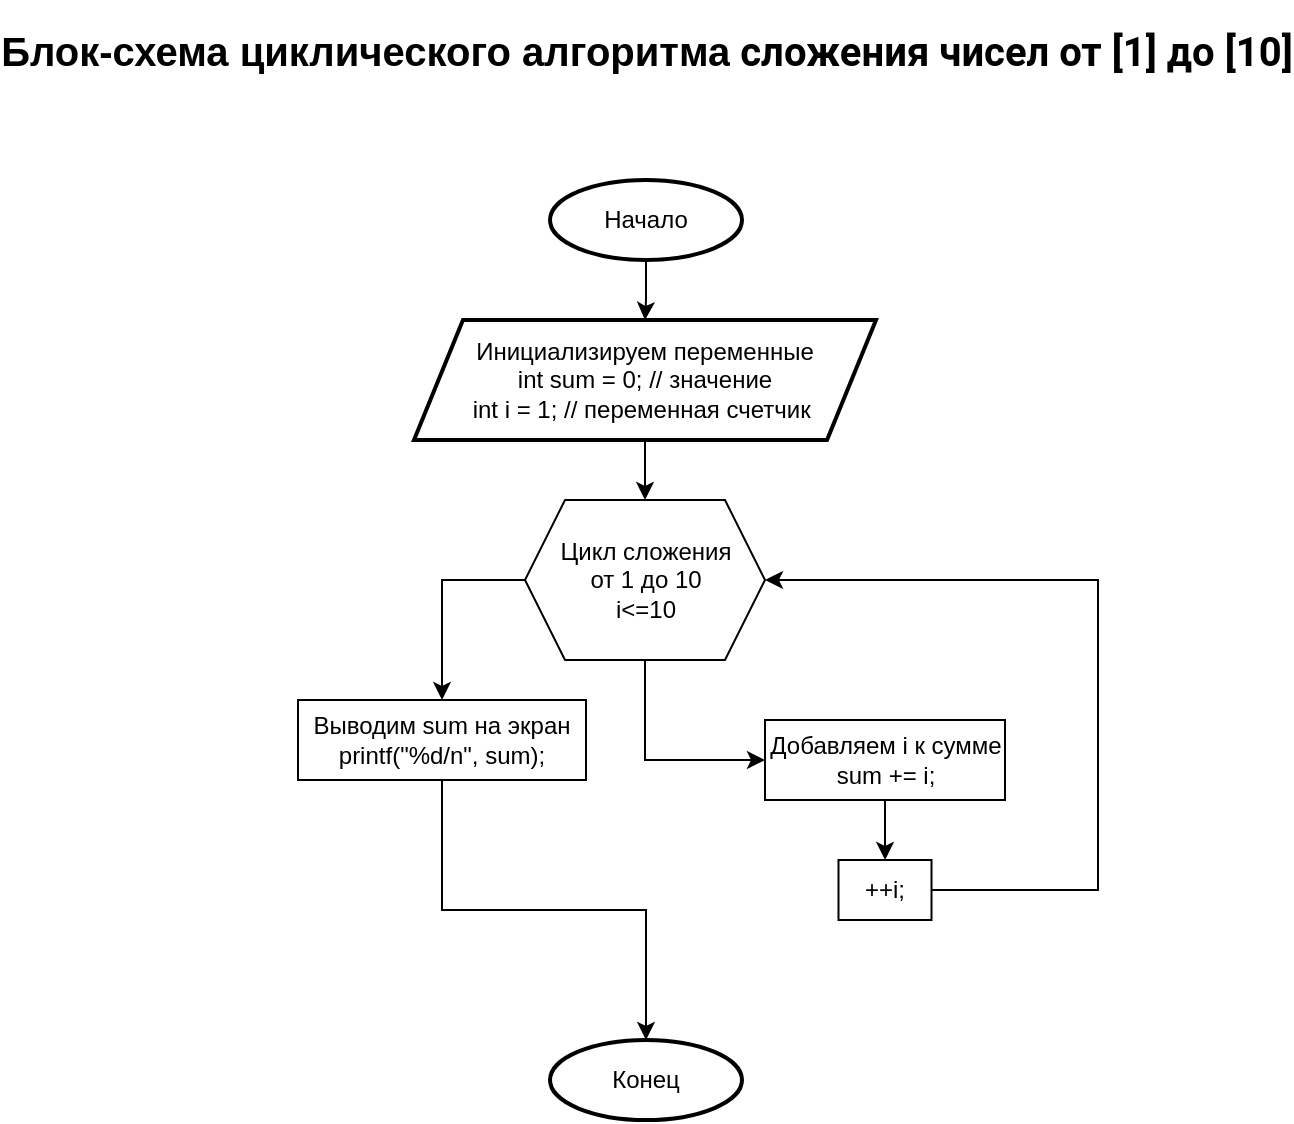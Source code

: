 <mxfile version="13.7.8" type="device"><diagram id="BnAmyK-QYVA4MbCMkmu1" name="Страница 1"><mxGraphModel dx="1673" dy="995" grid="1" gridSize="10" guides="1" tooltips="1" connect="1" arrows="1" fold="1" page="1" pageScale="1" pageWidth="827" pageHeight="1169" math="0" shadow="0"><root><mxCell id="0"/><mxCell id="1" parent="0"/><mxCell id="_y0aHCB3Dxn3VDoPfe80-2" value="&lt;font style=&quot;font-size: 20px ; background-color: rgb(255 , 255 , 255)&quot;&gt;Блок-схема циклического алгоритма&lt;/font&gt;&lt;span style=&quot;font-size: 20px ; background-color: rgb(255 , 255 , 255) ; font-family: &amp;#34;roboto&amp;#34; , &amp;#34;san francisco&amp;#34; , &amp;#34;helvetica neue&amp;#34; , &amp;#34;helvetica&amp;#34; , &amp;#34;arial&amp;#34;&quot;&gt; сложения чисел от [1] до [10]&lt;/span&gt;" style="text;strokeColor=none;fillColor=none;html=1;fontSize=24;fontStyle=1;verticalAlign=middle;align=center;" vertex="1" parent="1"><mxGeometry x="167" y="40" width="494" height="50" as="geometry"/></mxCell><mxCell id="_y0aHCB3Dxn3VDoPfe80-21" style="edgeStyle=orthogonalEdgeStyle;rounded=0;orthogonalLoop=1;jettySize=auto;html=1;entryX=0.5;entryY=0;entryDx=0;entryDy=0;" edge="1" parent="1" source="_y0aHCB3Dxn3VDoPfe80-4" target="_y0aHCB3Dxn3VDoPfe80-6"><mxGeometry relative="1" as="geometry"/></mxCell><mxCell id="_y0aHCB3Dxn3VDoPfe80-4" value="Начало" style="strokeWidth=2;html=1;shape=mxgraph.flowchart.start_1;whiteSpace=wrap;" vertex="1" parent="1"><mxGeometry x="366" y="130" width="96" height="40" as="geometry"/></mxCell><mxCell id="_y0aHCB3Dxn3VDoPfe80-5" value="Конец" style="strokeWidth=2;html=1;shape=mxgraph.flowchart.start_1;whiteSpace=wrap;" vertex="1" parent="1"><mxGeometry x="366" y="560" width="96" height="40" as="geometry"/></mxCell><mxCell id="_y0aHCB3Dxn3VDoPfe80-22" value="" style="edgeStyle=orthogonalEdgeStyle;rounded=0;orthogonalLoop=1;jettySize=auto;html=1;" edge="1" parent="1" source="_y0aHCB3Dxn3VDoPfe80-6" target="_y0aHCB3Dxn3VDoPfe80-11"><mxGeometry relative="1" as="geometry"/></mxCell><mxCell id="_y0aHCB3Dxn3VDoPfe80-6" value="Инициализируем переменные&lt;br&gt;int sum = 0; // значение&lt;br&gt;int i = 1; // переменная счетчик&amp;nbsp;" style="shape=parallelogram;html=1;strokeWidth=2;perimeter=parallelogramPerimeter;whiteSpace=wrap;rounded=1;arcSize=0;size=0.106;" vertex="1" parent="1"><mxGeometry x="298" y="200" width="231" height="60" as="geometry"/></mxCell><mxCell id="_y0aHCB3Dxn3VDoPfe80-17" style="edgeStyle=orthogonalEdgeStyle;rounded=0;orthogonalLoop=1;jettySize=auto;html=1;entryX=0;entryY=0.5;entryDx=0;entryDy=0;" edge="1" parent="1" source="_y0aHCB3Dxn3VDoPfe80-11" target="_y0aHCB3Dxn3VDoPfe80-12"><mxGeometry relative="1" as="geometry"/></mxCell><mxCell id="_y0aHCB3Dxn3VDoPfe80-24" style="edgeStyle=orthogonalEdgeStyle;rounded=0;orthogonalLoop=1;jettySize=auto;html=1;entryX=0.5;entryY=0;entryDx=0;entryDy=0;" edge="1" parent="1" source="_y0aHCB3Dxn3VDoPfe80-11" target="_y0aHCB3Dxn3VDoPfe80-18"><mxGeometry relative="1" as="geometry"><mxPoint x="310" y="390" as="targetPoint"/><Array as="points"><mxPoint x="312" y="330"/></Array></mxGeometry></mxCell><mxCell id="_y0aHCB3Dxn3VDoPfe80-11" value="Цикл сложения &lt;br&gt;от 1 до 10&lt;br&gt;i&amp;lt;=10" style="shape=hexagon;perimeter=hexagonPerimeter2;whiteSpace=wrap;html=1;fixedSize=1;fillColor=none;" vertex="1" parent="1"><mxGeometry x="353.5" y="290" width="120" height="80" as="geometry"/></mxCell><mxCell id="_y0aHCB3Dxn3VDoPfe80-15" value="" style="edgeStyle=orthogonalEdgeStyle;rounded=0;orthogonalLoop=1;jettySize=auto;html=1;" edge="1" parent="1" source="_y0aHCB3Dxn3VDoPfe80-12" target="_y0aHCB3Dxn3VDoPfe80-13"><mxGeometry relative="1" as="geometry"/></mxCell><mxCell id="_y0aHCB3Dxn3VDoPfe80-12" value="Добавляем i к сумме&lt;br&gt;sum += i;" style="rounded=0;whiteSpace=wrap;html=1;" vertex="1" parent="1"><mxGeometry x="473.5" y="400" width="120" height="40" as="geometry"/></mxCell><mxCell id="_y0aHCB3Dxn3VDoPfe80-16" style="edgeStyle=orthogonalEdgeStyle;rounded=0;orthogonalLoop=1;jettySize=auto;html=1;entryX=1;entryY=0.5;entryDx=0;entryDy=0;" edge="1" parent="1" source="_y0aHCB3Dxn3VDoPfe80-13" target="_y0aHCB3Dxn3VDoPfe80-11"><mxGeometry relative="1" as="geometry"><Array as="points"><mxPoint x="640" y="485"/><mxPoint x="640" y="330"/></Array></mxGeometry></mxCell><mxCell id="_y0aHCB3Dxn3VDoPfe80-13" value="++i;" style="rounded=0;whiteSpace=wrap;html=1;" vertex="1" parent="1"><mxGeometry x="510.25" y="470" width="46.5" height="30" as="geometry"/></mxCell><mxCell id="_y0aHCB3Dxn3VDoPfe80-20" style="edgeStyle=orthogonalEdgeStyle;rounded=0;orthogonalLoop=1;jettySize=auto;html=1;entryX=0.5;entryY=0;entryDx=0;entryDy=0;entryPerimeter=0;" edge="1" parent="1" source="_y0aHCB3Dxn3VDoPfe80-18" target="_y0aHCB3Dxn3VDoPfe80-5"><mxGeometry relative="1" as="geometry"/></mxCell><mxCell id="_y0aHCB3Dxn3VDoPfe80-18" value="Выводим sum на экран&lt;br&gt;printf(&quot;%d/n&quot;, sum);" style="rounded=0;whiteSpace=wrap;html=1;" vertex="1" parent="1"><mxGeometry x="240" y="390" width="144" height="40" as="geometry"/></mxCell></root></mxGraphModel></diagram></mxfile>